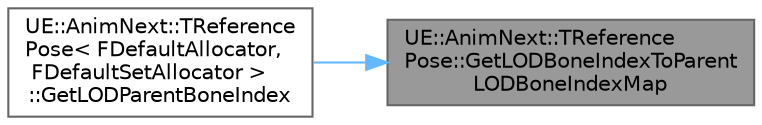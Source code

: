 digraph "UE::AnimNext::TReferencePose::GetLODBoneIndexToParentLODBoneIndexMap"
{
 // INTERACTIVE_SVG=YES
 // LATEX_PDF_SIZE
  bgcolor="transparent";
  edge [fontname=Helvetica,fontsize=10,labelfontname=Helvetica,labelfontsize=10];
  node [fontname=Helvetica,fontsize=10,shape=box,height=0.2,width=0.4];
  rankdir="RL";
  Node1 [id="Node000001",label="UE::AnimNext::TReference\lPose::GetLODBoneIndexToParent\lLODBoneIndexMap",height=0.2,width=0.4,color="gray40", fillcolor="grey60", style="filled", fontcolor="black",tooltip=" "];
  Node1 -> Node2 [id="edge1_Node000001_Node000002",dir="back",color="steelblue1",style="solid",tooltip=" "];
  Node2 [id="Node000002",label="UE::AnimNext::TReference\lPose\< FDefaultAllocator,\l FDefaultSetAllocator \>\l::GetLODParentBoneIndex",height=0.2,width=0.4,color="grey40", fillcolor="white", style="filled",URL="$d8/d47/structUE_1_1AnimNext_1_1TReferencePose.html#a4298f152c6ef10c75570d3318af55dc2",tooltip=" "];
}
